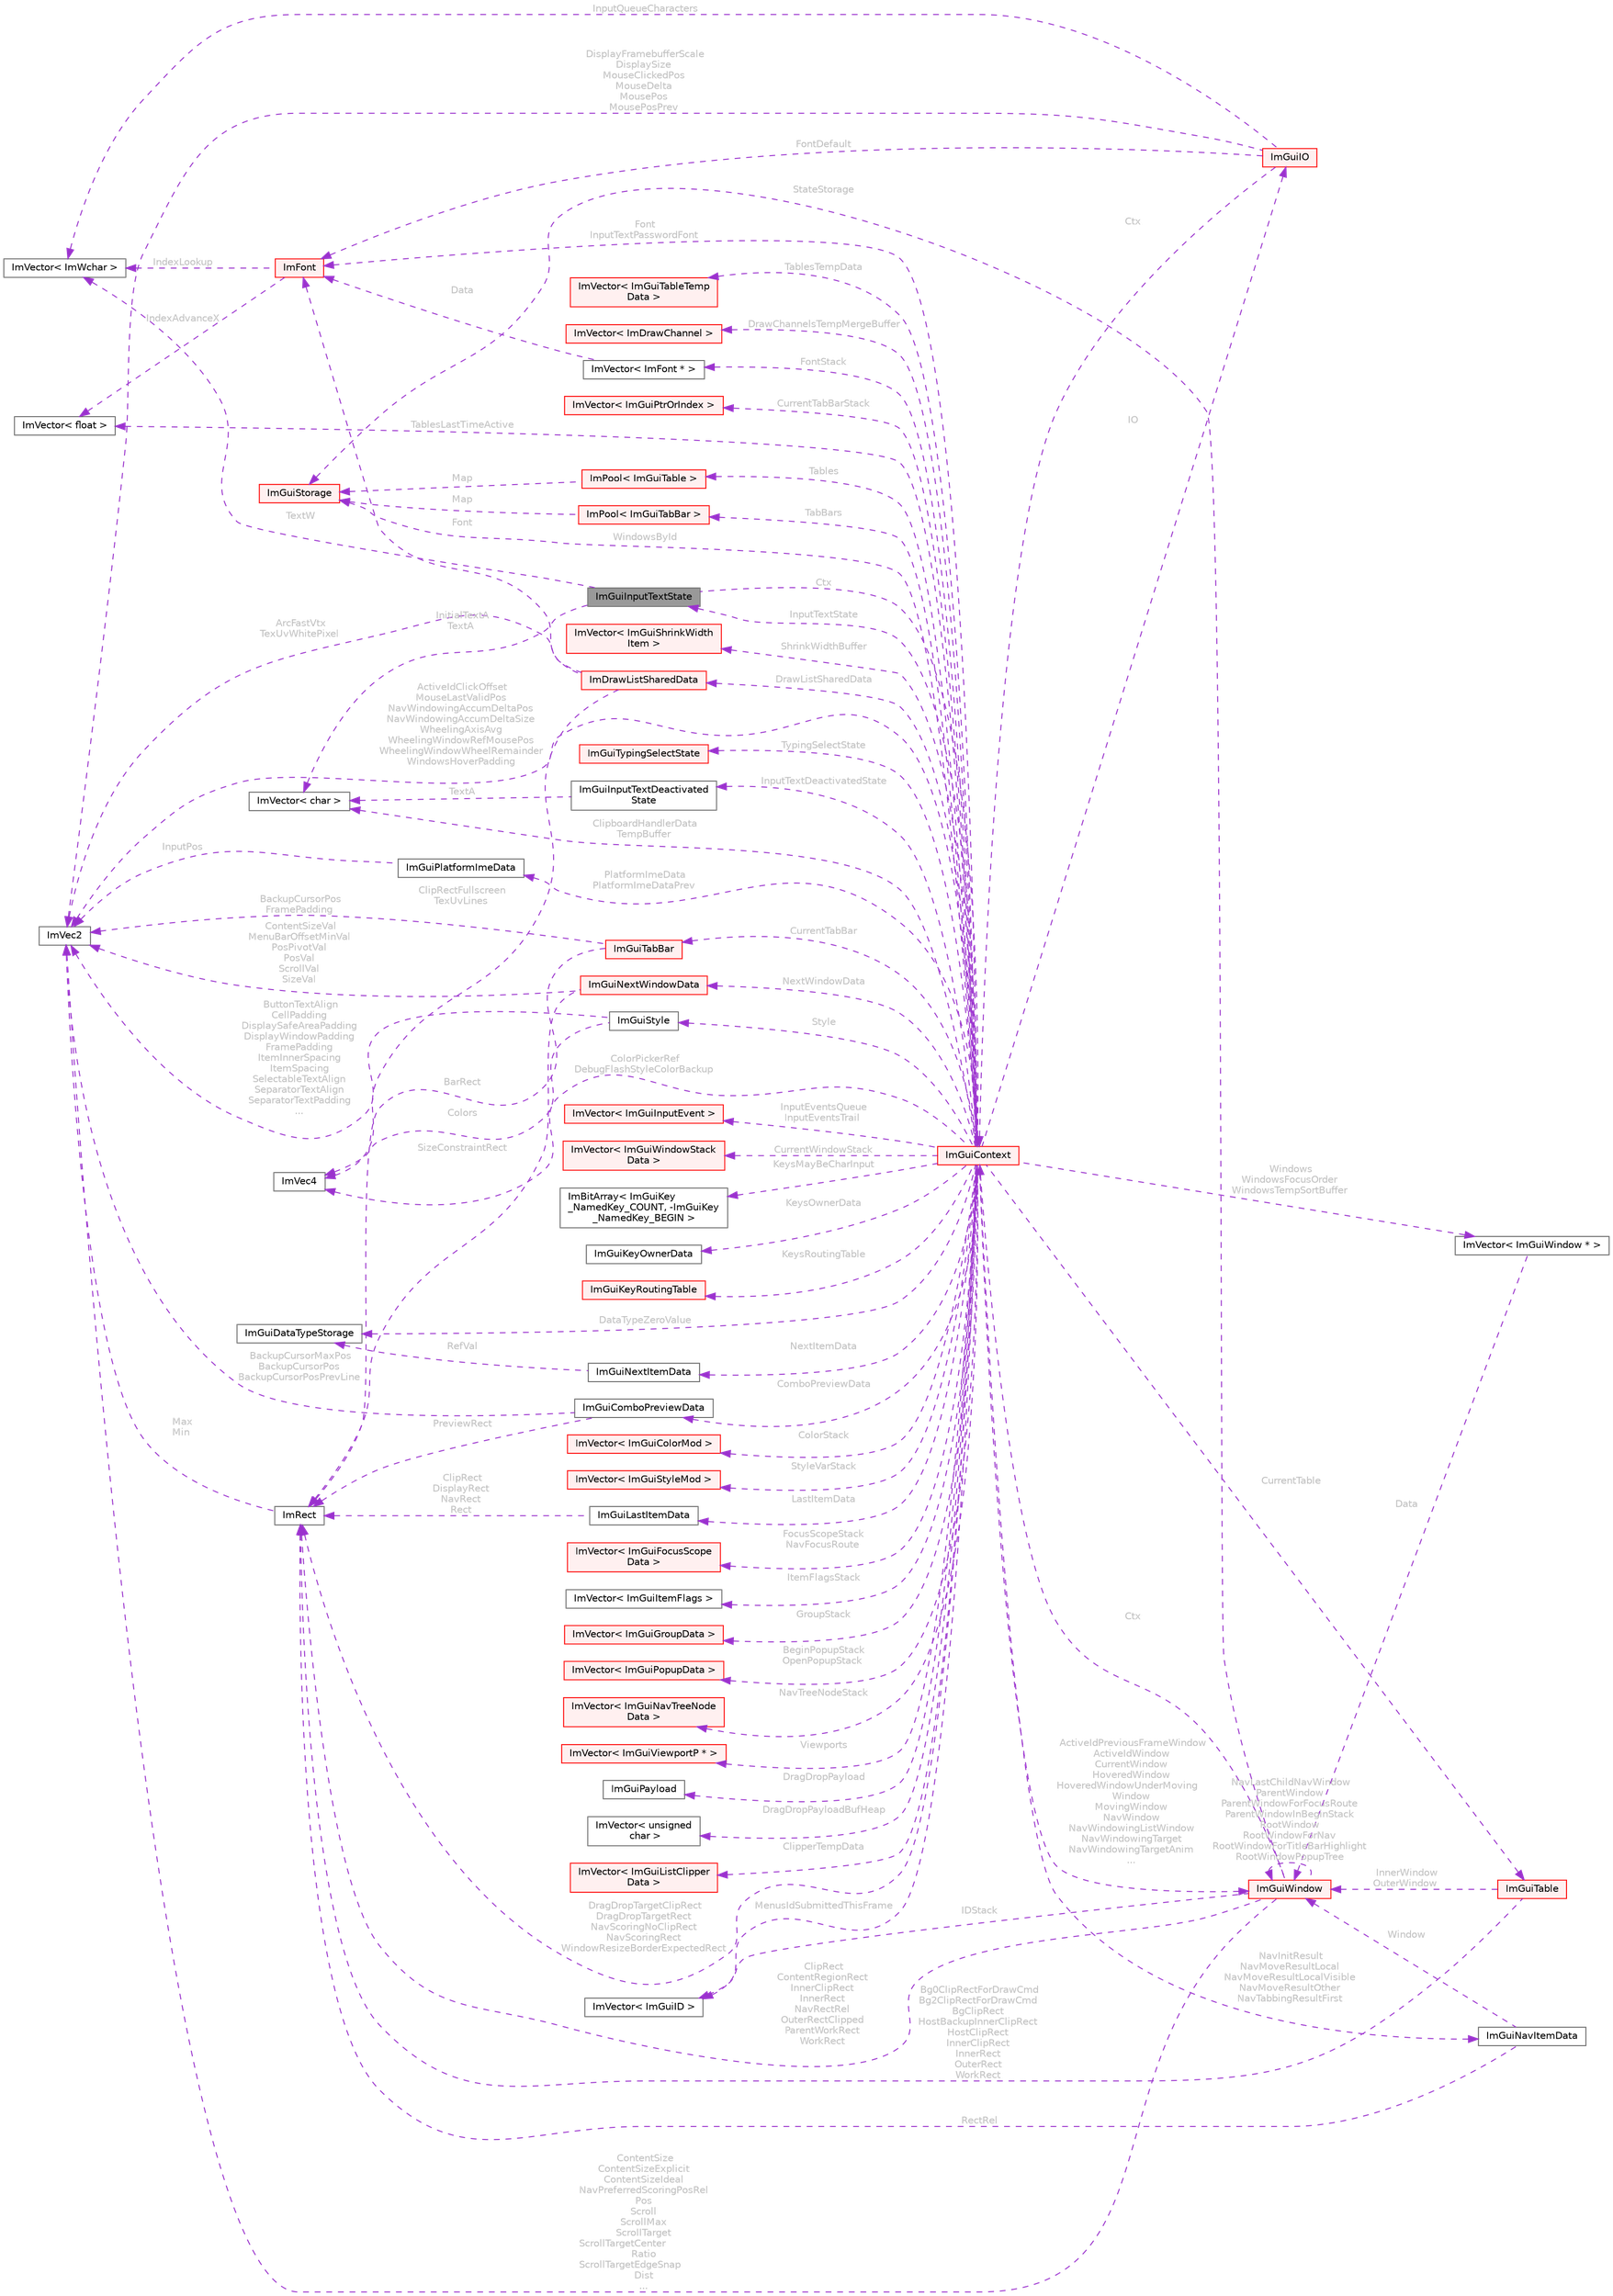digraph "ImGuiInputTextState"
{
 // LATEX_PDF_SIZE
  bgcolor="transparent";
  edge [fontname=Helvetica,fontsize=10,labelfontname=Helvetica,labelfontsize=10];
  node [fontname=Helvetica,fontsize=10,shape=box,height=0.2,width=0.4];
  rankdir="LR";
  Node1 [id="Node000001",label="ImGuiInputTextState",height=0.2,width=0.4,color="gray40", fillcolor="grey60", style="filled", fontcolor="black",tooltip=" "];
  Node2 -> Node1 [id="edge1_Node000001_Node000002",dir="back",color="darkorchid3",style="dashed",tooltip=" ",label=" Ctx",fontcolor="grey" ];
  Node2 [id="Node000002",label="ImGuiContext",height=0.2,width=0.4,color="red", fillcolor="#FFF0F0", style="filled",URL="$structImGuiContext.html",tooltip=" "];
  Node3 -> Node2 [id="edge2_Node000002_Node000003",dir="back",color="darkorchid3",style="dashed",tooltip=" ",label=" IO",fontcolor="grey" ];
  Node3 [id="Node000003",label="ImGuiIO",height=0.2,width=0.4,color="red", fillcolor="#FFF0F0", style="filled",URL="$structImGuiIO.html",tooltip=" "];
  Node4 -> Node3 [id="edge3_Node000003_Node000004",dir="back",color="darkorchid3",style="dashed",tooltip=" ",label=" DisplayFramebufferScale\nDisplaySize\nMouseClickedPos\nMouseDelta\nMousePos\nMousePosPrev",fontcolor="grey" ];
  Node4 [id="Node000004",label="ImVec2",height=0.2,width=0.4,color="gray40", fillcolor="white", style="filled",URL="$structImVec2.html",tooltip=" "];
  Node7 -> Node3 [id="edge4_Node000003_Node000007",dir="back",color="darkorchid3",style="dashed",tooltip=" ",label=" FontDefault",fontcolor="grey" ];
  Node7 [id="Node000007",label="ImFont",height=0.2,width=0.4,color="red", fillcolor="#FFF0F0", style="filled",URL="$structImFont.html",tooltip=" "];
  Node8 -> Node7 [id="edge5_Node000007_Node000008",dir="back",color="darkorchid3",style="dashed",tooltip=" ",label=" IndexAdvanceX",fontcolor="grey" ];
  Node8 [id="Node000008",label="ImVector\< float \>",height=0.2,width=0.4,color="gray40", fillcolor="white", style="filled",URL="$structImVector.html",tooltip=" "];
  Node9 -> Node7 [id="edge6_Node000007_Node000009",dir="back",color="darkorchid3",style="dashed",tooltip=" ",label=" IndexLookup",fontcolor="grey" ];
  Node9 [id="Node000009",label="ImVector\< ImWchar \>",height=0.2,width=0.4,color="gray40", fillcolor="white", style="filled",URL="$structImVector.html",tooltip=" "];
  Node2 -> Node3 [id="edge7_Node000003_Node000002",dir="back",color="darkorchid3",style="dashed",tooltip=" ",label=" Ctx",fontcolor="grey" ];
  Node9 -> Node3 [id="edge8_Node000003_Node000009",dir="back",color="darkorchid3",style="dashed",tooltip=" ",label=" InputQueueCharacters",fontcolor="grey" ];
  Node19 -> Node2 [id="edge9_Node000002_Node000019",dir="back",color="darkorchid3",style="dashed",tooltip=" ",label=" Style",fontcolor="grey" ];
  Node19 [id="Node000019",label="ImGuiStyle",height=0.2,width=0.4,color="gray40", fillcolor="white", style="filled",URL="$structImGuiStyle.html",tooltip=" "];
  Node4 -> Node19 [id="edge10_Node000019_Node000004",dir="back",color="darkorchid3",style="dashed",tooltip=" ",label=" ButtonTextAlign\nCellPadding\nDisplaySafeAreaPadding\nDisplayWindowPadding\nFramePadding\nItemInnerSpacing\nItemSpacing\nSelectableTextAlign\nSeparatorTextAlign\nSeparatorTextPadding\n...",fontcolor="grey" ];
  Node16 -> Node19 [id="edge11_Node000019_Node000016",dir="back",color="darkorchid3",style="dashed",tooltip=" ",label=" Colors",fontcolor="grey" ];
  Node16 [id="Node000016",label="ImVec4",height=0.2,width=0.4,color="gray40", fillcolor="white", style="filled",URL="$structImVec4.html",tooltip=" "];
  Node7 -> Node2 [id="edge12_Node000002_Node000007",dir="back",color="darkorchid3",style="dashed",tooltip=" ",label=" Font\nInputTextPasswordFont",fontcolor="grey" ];
  Node20 -> Node2 [id="edge13_Node000002_Node000020",dir="back",color="darkorchid3",style="dashed",tooltip=" ",label=" DrawListSharedData",fontcolor="grey" ];
  Node20 [id="Node000020",label="ImDrawListSharedData",height=0.2,width=0.4,color="red", fillcolor="#FFF0F0", style="filled",URL="$structImDrawListSharedData.html",tooltip=" "];
  Node4 -> Node20 [id="edge14_Node000020_Node000004",dir="back",color="darkorchid3",style="dashed",tooltip=" ",label=" ArcFastVtx\nTexUvWhitePixel",fontcolor="grey" ];
  Node7 -> Node20 [id="edge15_Node000020_Node000007",dir="back",color="darkorchid3",style="dashed",tooltip=" ",label=" Font",fontcolor="grey" ];
  Node16 -> Node20 [id="edge16_Node000020_Node000016",dir="back",color="darkorchid3",style="dashed",tooltip=" ",label=" ClipRectFullscreen\nTexUvLines",fontcolor="grey" ];
  Node22 -> Node2 [id="edge17_Node000002_Node000022",dir="back",color="darkorchid3",style="dashed",tooltip=" ",label=" InputEventsQueue\nInputEventsTrail",fontcolor="grey" ];
  Node22 [id="Node000022",label="ImVector\< ImGuiInputEvent \>",height=0.2,width=0.4,color="red", fillcolor="#FFF0F0", style="filled",URL="$structImVector.html",tooltip=" "];
  Node30 -> Node2 [id="edge18_Node000002_Node000030",dir="back",color="darkorchid3",style="dashed",tooltip=" ",label=" Windows\nWindowsFocusOrder\nWindowsTempSortBuffer",fontcolor="grey" ];
  Node30 [id="Node000030",label="ImVector\< ImGuiWindow * \>",height=0.2,width=0.4,color="gray40", fillcolor="white", style="filled",URL="$structImVector.html",tooltip=" "];
  Node31 -> Node30 [id="edge19_Node000030_Node000031",dir="back",color="darkorchid3",style="dashed",tooltip=" ",label=" Data",fontcolor="grey" ];
  Node31 [id="Node000031",label="ImGuiWindow",height=0.2,width=0.4,color="red", fillcolor="#FFF0F0", style="filled",URL="$structImGuiWindow.html",tooltip=" "];
  Node2 -> Node31 [id="edge20_Node000031_Node000002",dir="back",color="darkorchid3",style="dashed",tooltip=" ",label=" Ctx",fontcolor="grey" ];
  Node4 -> Node31 [id="edge21_Node000031_Node000004",dir="back",color="darkorchid3",style="dashed",tooltip=" ",label=" ContentSize\nContentSizeExplicit\nContentSizeIdeal\nNavPreferredScoringPosRel\nPos\nScroll\nScrollMax\nScrollTarget\nScrollTargetCenter\lRatio\nScrollTargetEdgeSnap\lDist\n...",fontcolor="grey" ];
  Node49 -> Node31 [id="edge22_Node000031_Node000049",dir="back",color="darkorchid3",style="dashed",tooltip=" ",label=" IDStack",fontcolor="grey" ];
  Node49 [id="Node000049",label="ImVector\< ImGuiID \>",height=0.2,width=0.4,color="gray40", fillcolor="white", style="filled",URL="$structImVector.html",tooltip=" "];
  Node57 -> Node31 [id="edge23_Node000031_Node000057",dir="back",color="darkorchid3",style="dashed",tooltip=" ",label=" ClipRect\nContentRegionRect\nInnerClipRect\nInnerRect\nNavRectRel\nOuterRectClipped\nParentWorkRect\nWorkRect",fontcolor="grey" ];
  Node57 [id="Node000057",label="ImRect",height=0.2,width=0.4,color="gray40", fillcolor="white", style="filled",URL="$structImRect.html",tooltip=" "];
  Node4 -> Node57 [id="edge24_Node000057_Node000004",dir="back",color="darkorchid3",style="dashed",tooltip=" ",label=" Max\nMin",fontcolor="grey" ];
  Node53 -> Node31 [id="edge25_Node000031_Node000053",dir="back",color="darkorchid3",style="dashed",tooltip=" ",label=" StateStorage",fontcolor="grey" ];
  Node53 [id="Node000053",label="ImGuiStorage",height=0.2,width=0.4,color="red", fillcolor="#FFF0F0", style="filled",URL="$structImGuiStorage.html",tooltip=" "];
  Node31 -> Node31 [id="edge26_Node000031_Node000031",dir="back",color="darkorchid3",style="dashed",tooltip=" ",label=" NavLastChildNavWindow\nParentWindow\nParentWindowForFocusRoute\nParentWindowInBeginStack\nRootWindow\nRootWindowForNav\nRootWindowForTitleBarHighlight\nRootWindowPopupTree",fontcolor="grey" ];
  Node62 -> Node2 [id="edge27_Node000002_Node000062",dir="back",color="darkorchid3",style="dashed",tooltip=" ",label=" CurrentWindowStack",fontcolor="grey" ];
  Node62 [id="Node000062",label="ImVector\< ImGuiWindowStack\lData \>",height=0.2,width=0.4,color="red", fillcolor="#FFF0F0", style="filled",URL="$structImVector.html",tooltip=" "];
  Node53 -> Node2 [id="edge28_Node000002_Node000053",dir="back",color="darkorchid3",style="dashed",tooltip=" ",label=" WindowsById",fontcolor="grey" ];
  Node4 -> Node2 [id="edge29_Node000002_Node000004",dir="back",color="darkorchid3",style="dashed",tooltip=" ",label=" ActiveIdClickOffset\nMouseLastValidPos\nNavWindowingAccumDeltaPos\nNavWindowingAccumDeltaSize\nWheelingAxisAvg\nWheelingWindowRefMousePos\nWheelingWindowWheelRemainder\nWindowsHoverPadding",fontcolor="grey" ];
  Node31 -> Node2 [id="edge30_Node000002_Node000031",dir="back",color="darkorchid3",style="dashed",tooltip=" ",label=" ActiveIdPreviousFrameWindow\nActiveIdWindow\nCurrentWindow\nHoveredWindow\nHoveredWindowUnderMoving\lWindow\nMovingWindow\nNavWindow\nNavWindowingListWindow\nNavWindowingTarget\nNavWindowingTargetAnim\n...",fontcolor="grey" ];
  Node66 -> Node2 [id="edge31_Node000002_Node000066",dir="back",color="darkorchid3",style="dashed",tooltip=" ",label=" KeysMayBeCharInput",fontcolor="grey" ];
  Node66 [id="Node000066",label="ImBitArray\< ImGuiKey\l_NamedKey_COUNT, -ImGuiKey\l_NamedKey_BEGIN \>",height=0.2,width=0.4,color="gray40", fillcolor="white", style="filled",URL="$structImBitArray.html",tooltip=" "];
  Node67 -> Node2 [id="edge32_Node000002_Node000067",dir="back",color="darkorchid3",style="dashed",tooltip=" ",label=" KeysOwnerData",fontcolor="grey" ];
  Node67 [id="Node000067",label="ImGuiKeyOwnerData",height=0.2,width=0.4,color="gray40", fillcolor="white", style="filled",URL="$structImGuiKeyOwnerData.html",tooltip=" "];
  Node68 -> Node2 [id="edge33_Node000002_Node000068",dir="back",color="darkorchid3",style="dashed",tooltip=" ",label=" KeysRoutingTable",fontcolor="grey" ];
  Node68 [id="Node000068",label="ImGuiKeyRoutingTable",height=0.2,width=0.4,color="red", fillcolor="#FFF0F0", style="filled",URL="$structImGuiKeyRoutingTable.html",tooltip=" "];
  Node71 -> Node2 [id="edge34_Node000002_Node000071",dir="back",color="darkorchid3",style="dashed",tooltip=" ",label=" NextItemData",fontcolor="grey" ];
  Node71 [id="Node000071",label="ImGuiNextItemData",height=0.2,width=0.4,color="gray40", fillcolor="white", style="filled",URL="$structImGuiNextItemData.html",tooltip=" "];
  Node72 -> Node71 [id="edge35_Node000071_Node000072",dir="back",color="darkorchid3",style="dashed",tooltip=" ",label=" RefVal",fontcolor="grey" ];
  Node72 [id="Node000072",label="ImGuiDataTypeStorage",height=0.2,width=0.4,color="gray40", fillcolor="white", style="filled",URL="$structImGuiDataTypeStorage.html",tooltip=" "];
  Node64 -> Node2 [id="edge36_Node000002_Node000064",dir="back",color="darkorchid3",style="dashed",tooltip=" ",label=" LastItemData",fontcolor="grey" ];
  Node64 [id="Node000064",label="ImGuiLastItemData",height=0.2,width=0.4,color="gray40", fillcolor="white", style="filled",URL="$structImGuiLastItemData.html",tooltip=" "];
  Node57 -> Node64 [id="edge37_Node000064_Node000057",dir="back",color="darkorchid3",style="dashed",tooltip=" ",label=" ClipRect\nDisplayRect\nNavRect\nRect",fontcolor="grey" ];
  Node73 -> Node2 [id="edge38_Node000002_Node000073",dir="back",color="darkorchid3",style="dashed",tooltip=" ",label=" NextWindowData",fontcolor="grey" ];
  Node73 [id="Node000073",label="ImGuiNextWindowData",height=0.2,width=0.4,color="red", fillcolor="#FFF0F0", style="filled",URL="$structImGuiNextWindowData.html",tooltip=" "];
  Node4 -> Node73 [id="edge39_Node000073_Node000004",dir="back",color="darkorchid3",style="dashed",tooltip=" ",label=" ContentSizeVal\nMenuBarOffsetMinVal\nPosPivotVal\nPosVal\nScrollVal\nSizeVal",fontcolor="grey" ];
  Node57 -> Node73 [id="edge40_Node000073_Node000057",dir="back",color="darkorchid3",style="dashed",tooltip=" ",label=" SizeConstraintRect",fontcolor="grey" ];
  Node75 -> Node2 [id="edge41_Node000002_Node000075",dir="back",color="darkorchid3",style="dashed",tooltip=" ",label=" ColorStack",fontcolor="grey" ];
  Node75 [id="Node000075",label="ImVector\< ImGuiColorMod \>",height=0.2,width=0.4,color="red", fillcolor="#FFF0F0", style="filled",URL="$structImVector.html",tooltip=" "];
  Node77 -> Node2 [id="edge42_Node000002_Node000077",dir="back",color="darkorchid3",style="dashed",tooltip=" ",label=" StyleVarStack",fontcolor="grey" ];
  Node77 [id="Node000077",label="ImVector\< ImGuiStyleMod \>",height=0.2,width=0.4,color="red", fillcolor="#FFF0F0", style="filled",URL="$structImVector.html",tooltip=" "];
  Node6 -> Node2 [id="edge43_Node000002_Node000006",dir="back",color="darkorchid3",style="dashed",tooltip=" ",label=" FontStack",fontcolor="grey" ];
  Node6 [id="Node000006",label="ImVector\< ImFont * \>",height=0.2,width=0.4,color="gray40", fillcolor="white", style="filled",URL="$structImVector.html",tooltip=" "];
  Node7 -> Node6 [id="edge44_Node000006_Node000007",dir="back",color="darkorchid3",style="dashed",tooltip=" ",label=" Data",fontcolor="grey" ];
  Node79 -> Node2 [id="edge45_Node000002_Node000079",dir="back",color="darkorchid3",style="dashed",tooltip=" ",label=" FocusScopeStack\nNavFocusRoute",fontcolor="grey" ];
  Node79 [id="Node000079",label="ImVector\< ImGuiFocusScope\lData \>",height=0.2,width=0.4,color="red", fillcolor="#FFF0F0", style="filled",URL="$structImVector.html",tooltip=" "];
  Node81 -> Node2 [id="edge46_Node000002_Node000081",dir="back",color="darkorchid3",style="dashed",tooltip=" ",label=" ItemFlagsStack",fontcolor="grey" ];
  Node81 [id="Node000081",label="ImVector\< ImGuiItemFlags \>",height=0.2,width=0.4,color="gray40", fillcolor="white", style="filled",URL="$structImVector.html",tooltip=" "];
  Node82 -> Node2 [id="edge47_Node000002_Node000082",dir="back",color="darkorchid3",style="dashed",tooltip=" ",label=" GroupStack",fontcolor="grey" ];
  Node82 [id="Node000082",label="ImVector\< ImGuiGroupData \>",height=0.2,width=0.4,color="red", fillcolor="#FFF0F0", style="filled",URL="$structImVector.html",tooltip=" "];
  Node84 -> Node2 [id="edge48_Node000002_Node000084",dir="back",color="darkorchid3",style="dashed",tooltip=" ",label=" BeginPopupStack\nOpenPopupStack",fontcolor="grey" ];
  Node84 [id="Node000084",label="ImVector\< ImGuiPopupData \>",height=0.2,width=0.4,color="red", fillcolor="#FFF0F0", style="filled",URL="$structImVector.html",tooltip=" "];
  Node86 -> Node2 [id="edge49_Node000002_Node000086",dir="back",color="darkorchid3",style="dashed",tooltip=" ",label=" NavTreeNodeStack",fontcolor="grey" ];
  Node86 [id="Node000086",label="ImVector\< ImGuiNavTreeNode\lData \>",height=0.2,width=0.4,color="red", fillcolor="#FFF0F0", style="filled",URL="$structImVector.html",tooltip=" "];
  Node88 -> Node2 [id="edge50_Node000002_Node000088",dir="back",color="darkorchid3",style="dashed",tooltip=" ",label=" Viewports",fontcolor="grey" ];
  Node88 [id="Node000088",label="ImVector\< ImGuiViewportP * \>",height=0.2,width=0.4,color="red", fillcolor="#FFF0F0", style="filled",URL="$structImVector.html",tooltip=" "];
  Node89 -> Node2 [id="edge51_Node000002_Node000089",dir="back",color="darkorchid3",style="dashed",tooltip=" ",label=" NavInitResult\nNavMoveResultLocal\nNavMoveResultLocalVisible\nNavMoveResultOther\nNavTabbingResultFirst",fontcolor="grey" ];
  Node89 [id="Node000089",label="ImGuiNavItemData",height=0.2,width=0.4,color="gray40", fillcolor="white", style="filled",URL="$structImGuiNavItemData.html",tooltip=" "];
  Node31 -> Node89 [id="edge52_Node000089_Node000031",dir="back",color="darkorchid3",style="dashed",tooltip=" ",label=" Window",fontcolor="grey" ];
  Node57 -> Node89 [id="edge53_Node000089_Node000057",dir="back",color="darkorchid3",style="dashed",tooltip=" ",label=" RectRel",fontcolor="grey" ];
  Node57 -> Node2 [id="edge54_Node000002_Node000057",dir="back",color="darkorchid3",style="dashed",tooltip=" ",label=" DragDropTargetClipRect\nDragDropTargetRect\nNavScoringNoClipRect\nNavScoringRect\nWindowResizeBorderExpectedRect",fontcolor="grey" ];
  Node90 -> Node2 [id="edge55_Node000002_Node000090",dir="back",color="darkorchid3",style="dashed",tooltip=" ",label=" DragDropPayload",fontcolor="grey" ];
  Node90 [id="Node000090",label="ImGuiPayload",height=0.2,width=0.4,color="gray40", fillcolor="white", style="filled",URL="$structImGuiPayload.html",tooltip=" "];
  Node91 -> Node2 [id="edge56_Node000002_Node000091",dir="back",color="darkorchid3",style="dashed",tooltip=" ",label=" DragDropPayloadBufHeap",fontcolor="grey" ];
  Node91 [id="Node000091",label="ImVector\< unsigned\l char \>",height=0.2,width=0.4,color="gray40", fillcolor="white", style="filled",URL="$structImVector.html",tooltip=" "];
  Node92 -> Node2 [id="edge57_Node000002_Node000092",dir="back",color="darkorchid3",style="dashed",tooltip=" ",label=" ClipperTempData",fontcolor="grey" ];
  Node92 [id="Node000092",label="ImVector\< ImGuiListClipper\lData \>",height=0.2,width=0.4,color="red", fillcolor="#FFF0F0", style="filled",URL="$structImVector.html",tooltip=" "];
  Node97 -> Node2 [id="edge58_Node000002_Node000097",dir="back",color="darkorchid3",style="dashed",tooltip=" ",label=" CurrentTable",fontcolor="grey" ];
  Node97 [id="Node000097",label="ImGuiTable",height=0.2,width=0.4,color="red", fillcolor="#FFF0F0", style="filled",URL="$structImGuiTable.html",tooltip=" "];
  Node57 -> Node97 [id="edge59_Node000097_Node000057",dir="back",color="darkorchid3",style="dashed",tooltip=" ",label=" Bg0ClipRectForDrawCmd\nBg2ClipRectForDrawCmd\nBgClipRect\nHostBackupInnerClipRect\nHostClipRect\nInnerClipRect\nInnerRect\nOuterRect\nWorkRect",fontcolor="grey" ];
  Node31 -> Node97 [id="edge60_Node000097_Node000031",dir="back",color="darkorchid3",style="dashed",tooltip=" ",label=" InnerWindow\nOuterWindow",fontcolor="grey" ];
  Node113 -> Node2 [id="edge61_Node000002_Node000113",dir="back",color="darkorchid3",style="dashed",tooltip=" ",label=" TablesTempData",fontcolor="grey" ];
  Node113 [id="Node000113",label="ImVector\< ImGuiTableTemp\lData \>",height=0.2,width=0.4,color="red", fillcolor="#FFF0F0", style="filled",URL="$structImVector.html",tooltip=" "];
  Node114 -> Node2 [id="edge62_Node000002_Node000114",dir="back",color="darkorchid3",style="dashed",tooltip=" ",label=" Tables",fontcolor="grey" ];
  Node114 [id="Node000114",label="ImPool\< ImGuiTable \>",height=0.2,width=0.4,color="red", fillcolor="#FFF0F0", style="filled",URL="$structImPool.html",tooltip=" "];
  Node53 -> Node114 [id="edge63_Node000114_Node000053",dir="back",color="darkorchid3",style="dashed",tooltip=" ",label=" Map",fontcolor="grey" ];
  Node8 -> Node2 [id="edge64_Node000002_Node000008",dir="back",color="darkorchid3",style="dashed",tooltip=" ",label=" TablesLastTimeActive",fontcolor="grey" ];
  Node42 -> Node2 [id="edge65_Node000002_Node000042",dir="back",color="darkorchid3",style="dashed",tooltip=" ",label=" DrawChannelsTempMergeBuffer",fontcolor="grey" ];
  Node42 [id="Node000042",label="ImVector\< ImDrawChannel \>",height=0.2,width=0.4,color="red", fillcolor="#FFF0F0", style="filled",URL="$structImVector.html",tooltip=" "];
  Node116 -> Node2 [id="edge66_Node000002_Node000116",dir="back",color="darkorchid3",style="dashed",tooltip=" ",label=" CurrentTabBar",fontcolor="grey" ];
  Node116 [id="Node000116",label="ImGuiTabBar",height=0.2,width=0.4,color="red", fillcolor="#FFF0F0", style="filled",URL="$structImGuiTabBar.html",tooltip=" "];
  Node57 -> Node116 [id="edge67_Node000116_Node000057",dir="back",color="darkorchid3",style="dashed",tooltip=" ",label=" BarRect",fontcolor="grey" ];
  Node4 -> Node116 [id="edge68_Node000116_Node000004",dir="back",color="darkorchid3",style="dashed",tooltip=" ",label=" BackupCursorPos\nFramePadding",fontcolor="grey" ];
  Node119 -> Node2 [id="edge69_Node000002_Node000119",dir="back",color="darkorchid3",style="dashed",tooltip=" ",label=" TabBars",fontcolor="grey" ];
  Node119 [id="Node000119",label="ImPool\< ImGuiTabBar \>",height=0.2,width=0.4,color="red", fillcolor="#FFF0F0", style="filled",URL="$structImPool.html",tooltip=" "];
  Node53 -> Node119 [id="edge70_Node000119_Node000053",dir="back",color="darkorchid3",style="dashed",tooltip=" ",label=" Map",fontcolor="grey" ];
  Node121 -> Node2 [id="edge71_Node000002_Node000121",dir="back",color="darkorchid3",style="dashed",tooltip=" ",label=" CurrentTabBarStack",fontcolor="grey" ];
  Node121 [id="Node000121",label="ImVector\< ImGuiPtrOrIndex \>",height=0.2,width=0.4,color="red", fillcolor="#FFF0F0", style="filled",URL="$structImVector.html",tooltip=" "];
  Node123 -> Node2 [id="edge72_Node000002_Node000123",dir="back",color="darkorchid3",style="dashed",tooltip=" ",label=" ShrinkWidthBuffer",fontcolor="grey" ];
  Node123 [id="Node000123",label="ImVector\< ImGuiShrinkWidth\lItem \>",height=0.2,width=0.4,color="red", fillcolor="#FFF0F0", style="filled",URL="$structImVector.html",tooltip=" "];
  Node1 -> Node2 [id="edge73_Node000002_Node000001",dir="back",color="darkorchid3",style="dashed",tooltip=" ",label=" InputTextState",fontcolor="grey" ];
  Node125 -> Node2 [id="edge74_Node000002_Node000125",dir="back",color="darkorchid3",style="dashed",tooltip=" ",label=" InputTextDeactivatedState",fontcolor="grey" ];
  Node125 [id="Node000125",label="ImGuiInputTextDeactivated\lState",height=0.2,width=0.4,color="gray40", fillcolor="white", style="filled",URL="$structImGuiInputTextDeactivatedState.html",tooltip=" "];
  Node107 -> Node125 [id="edge75_Node000125_Node000107",dir="back",color="darkorchid3",style="dashed",tooltip=" ",label=" TextA",fontcolor="grey" ];
  Node107 [id="Node000107",label="ImVector\< char \>",height=0.2,width=0.4,color="gray40", fillcolor="white", style="filled",URL="$structImVector.html",tooltip=" "];
  Node72 -> Node2 [id="edge76_Node000002_Node000072",dir="back",color="darkorchid3",style="dashed",tooltip=" ",label=" DataTypeZeroValue",fontcolor="grey" ];
  Node16 -> Node2 [id="edge77_Node000002_Node000016",dir="back",color="darkorchid3",style="dashed",tooltip=" ",label=" ColorPickerRef\nDebugFlashStyleColorBackup",fontcolor="grey" ];
  Node126 -> Node2 [id="edge78_Node000002_Node000126",dir="back",color="darkorchid3",style="dashed",tooltip=" ",label=" ComboPreviewData",fontcolor="grey" ];
  Node126 [id="Node000126",label="ImGuiComboPreviewData",height=0.2,width=0.4,color="gray40", fillcolor="white", style="filled",URL="$structImGuiComboPreviewData.html",tooltip=" "];
  Node57 -> Node126 [id="edge79_Node000126_Node000057",dir="back",color="darkorchid3",style="dashed",tooltip=" ",label=" PreviewRect",fontcolor="grey" ];
  Node4 -> Node126 [id="edge80_Node000126_Node000004",dir="back",color="darkorchid3",style="dashed",tooltip=" ",label=" BackupCursorMaxPos\nBackupCursorPos\nBackupCursorPosPrevLine",fontcolor="grey" ];
  Node107 -> Node2 [id="edge81_Node000002_Node000107",dir="back",color="darkorchid3",style="dashed",tooltip=" ",label=" ClipboardHandlerData\nTempBuffer",fontcolor="grey" ];
  Node49 -> Node2 [id="edge82_Node000002_Node000049",dir="back",color="darkorchid3",style="dashed",tooltip=" ",label=" MenusIdSubmittedThisFrame",fontcolor="grey" ];
  Node127 -> Node2 [id="edge83_Node000002_Node000127",dir="back",color="darkorchid3",style="dashed",tooltip=" ",label=" TypingSelectState",fontcolor="grey" ];
  Node127 [id="Node000127",label="ImGuiTypingSelectState",height=0.2,width=0.4,color="red", fillcolor="#FFF0F0", style="filled",URL="$structImGuiTypingSelectState.html",tooltip=" "];
  Node129 -> Node2 [id="edge84_Node000002_Node000129",dir="back",color="darkorchid3",style="dashed",tooltip=" ",label=" PlatformImeData\nPlatformImeDataPrev",fontcolor="grey" ];
  Node129 [id="Node000129",label="ImGuiPlatformImeData",height=0.2,width=0.4,color="gray40", fillcolor="white", style="filled",URL="$structImGuiPlatformImeData.html",tooltip=" "];
  Node4 -> Node129 [id="edge85_Node000129_Node000004",dir="back",color="darkorchid3",style="dashed",tooltip=" ",label=" InputPos",fontcolor="grey" ];
  Node9 -> Node1 [id="edge86_Node000001_Node000009",dir="back",color="darkorchid3",style="dashed",tooltip=" ",label=" TextW",fontcolor="grey" ];
  Node107 -> Node1 [id="edge87_Node000001_Node000107",dir="back",color="darkorchid3",style="dashed",tooltip=" ",label=" InitialTextA\nTextA",fontcolor="grey" ];
}
